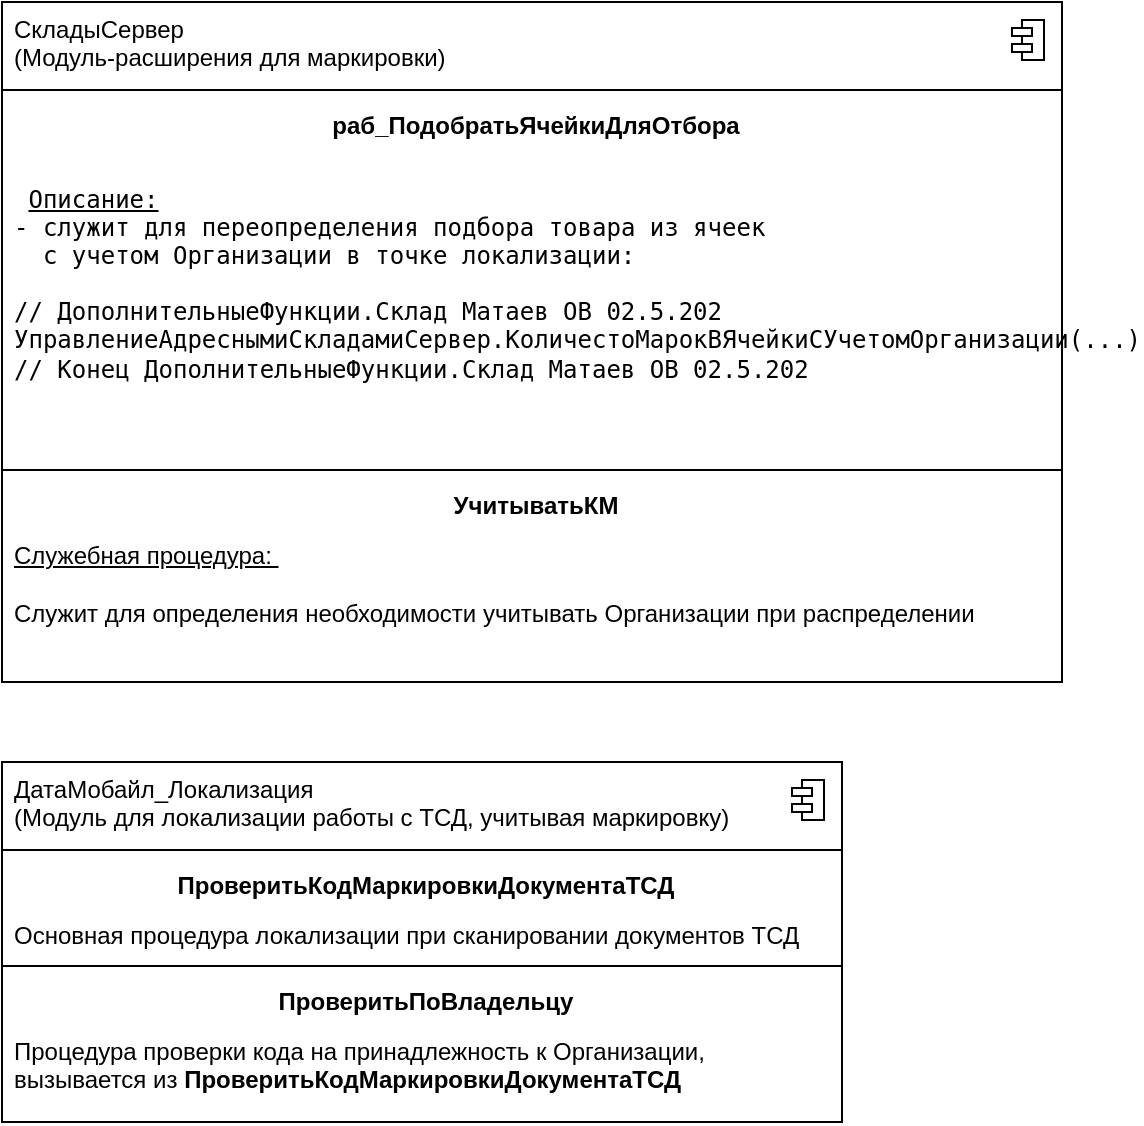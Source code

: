 <mxfile version="24.7.1" type="github">
  <diagram name="Страница — 1" id="94yq8rON1ORlZ_m-I1sI">
    <mxGraphModel dx="2200" dy="1945" grid="1" gridSize="10" guides="1" tooltips="1" connect="1" arrows="1" fold="1" page="1" pageScale="1" pageWidth="827" pageHeight="1169" math="0" shadow="0">
      <root>
        <mxCell id="0" />
        <mxCell id="1" parent="0" />
        <mxCell id="P559ENG4m1cFqqR3Orcd-9" value="" style="fontStyle=1;align=center;verticalAlign=top;childLayout=stackLayout;horizontal=1;horizontalStack=0;resizeParent=1;resizeParentMax=0;resizeLast=0;marginBottom=0;" vertex="1" parent="1">
          <mxGeometry x="-800" y="-1120" width="530" height="340" as="geometry" />
        </mxCell>
        <mxCell id="P559ENG4m1cFqqR3Orcd-10" value="&lt;span style=&quot;text-align: center;&quot;&gt;СкладыСервер&lt;/span&gt;&lt;div style=&quot;text-align: center;&quot;&gt;(Модуль-расширения для маркировки)&lt;/div&gt;" style="html=1;align=left;spacingLeft=4;verticalAlign=top;strokeColor=none;fillColor=none;whiteSpace=wrap;" vertex="1" parent="P559ENG4m1cFqqR3Orcd-9">
          <mxGeometry width="530" height="40" as="geometry" />
        </mxCell>
        <mxCell id="P559ENG4m1cFqqR3Orcd-11" value="" style="shape=module;jettyWidth=10;jettyHeight=4;" vertex="1" parent="P559ENG4m1cFqqR3Orcd-10">
          <mxGeometry x="1" width="16" height="20" relative="1" as="geometry">
            <mxPoint x="-25" y="9" as="offset" />
          </mxGeometry>
        </mxCell>
        <mxCell id="P559ENG4m1cFqqR3Orcd-12" value="" style="line;strokeWidth=1;fillColor=none;align=left;verticalAlign=middle;spacingTop=-1;spacingLeft=3;spacingRight=3;rotatable=0;labelPosition=right;points=[];portConstraint=eastwest;" vertex="1" parent="P559ENG4m1cFqqR3Orcd-9">
          <mxGeometry y="40" width="530" height="8" as="geometry" />
        </mxCell>
        <mxCell id="P559ENG4m1cFqqR3Orcd-13" value="&lt;span style=&quot;text-align: left;&quot;&gt;раб_ПодобратьЯчейкиДляОтбора&lt;/span&gt;" style="html=1;align=center;spacingLeft=4;verticalAlign=top;strokeColor=none;fillColor=none;whiteSpace=wrap;fontStyle=1" vertex="1" parent="P559ENG4m1cFqqR3Orcd-9">
          <mxGeometry y="48" width="530" height="25" as="geometry" />
        </mxCell>
        <mxCell id="P559ENG4m1cFqqR3Orcd-14" value="&lt;pre style=&quot;text-align: justify; height: 2px;&quot;&gt; &lt;u&gt;Описание:&lt;/u&gt;&amp;nbsp; &lt;/pre&gt;&lt;pre style=&quot;text-align: justify; height: 2px;&quot;&gt;- &lt;span style=&quot;background-color: initial;&quot;&gt;служит для переопределения подбора товара из ячеек&lt;/span&gt;&lt;/pre&gt;&lt;pre style=&quot;text-align: justify; height: 2px;&quot;&gt;&lt;span style=&quot;background-color: initial;&quot;&gt;  с учетом Организации в точке локализации:&lt;/span&gt;&lt;/pre&gt;&lt;pre style=&quot;text-align: justify; height: 2px;&quot;&gt;&lt;span style=&quot;background-color: initial;&quot;&gt;&lt;br&gt;&lt;/span&gt;&lt;/pre&gt;&lt;pre style=&quot;text-align: justify; height: 2px;&quot;&gt;&lt;span style=&quot;background-color: initial;&quot;&gt;// ДополнительныеФункции.Склад Матаев ОВ 02.5.202&lt;br&gt;УправлениеАдреснымиСкладамиСервер.КоличестоМарокВЯчейкиСУчетомОрганизации(...)&lt;br&gt;// Конец ДополнительныеФункции.Склад Матаев ОВ 02.5.202&lt;/span&gt;&lt;span style=&quot;background-color: initial;&quot;&gt;&lt;br&gt;&lt;/span&gt;&lt;/pre&gt;&lt;pre style=&quot;text-align: justify; height: 2px;&quot;&gt;&lt;span style=&quot;background-color: initial;&quot;&gt;&lt;br&gt;&lt;/span&gt;&lt;/pre&gt;&lt;div style=&quot;text-align: justify;&quot;&gt;&lt;br&gt;&lt;/div&gt;" style="html=1;align=left;spacingLeft=4;verticalAlign=top;strokeColor=none;fillColor=none;whiteSpace=wrap;" vertex="1" parent="P559ENG4m1cFqqR3Orcd-9">
          <mxGeometry y="73" width="530" height="157" as="geometry" />
        </mxCell>
        <mxCell id="P559ENG4m1cFqqR3Orcd-15" value="" style="line;strokeWidth=1;fillColor=none;align=left;verticalAlign=middle;spacingTop=-1;spacingLeft=3;spacingRight=3;rotatable=0;labelPosition=right;points=[];portConstraint=eastwest;" vertex="1" parent="P559ENG4m1cFqqR3Orcd-9">
          <mxGeometry y="230" width="530" height="8" as="geometry" />
        </mxCell>
        <mxCell id="P559ENG4m1cFqqR3Orcd-16" value="УчитыватьКМ" style="html=1;align=center;spacingLeft=4;verticalAlign=top;strokeColor=none;fillColor=none;whiteSpace=wrap;fontStyle=1" vertex="1" parent="P559ENG4m1cFqqR3Orcd-9">
          <mxGeometry y="238" width="530" height="25" as="geometry" />
        </mxCell>
        <mxCell id="P559ENG4m1cFqqR3Orcd-17" value="&lt;u&gt;Служебная процедура:&amp;nbsp;&lt;/u&gt;&lt;div&gt;&lt;br&gt;&lt;/div&gt;&lt;div&gt;Служит для определения необходимости учитывать Организации при распределении&lt;/div&gt;&lt;div&gt;&lt;br&gt;&lt;div&gt;&lt;br&gt;&lt;/div&gt;&lt;div&gt;&lt;br&gt;&lt;/div&gt;&lt;/div&gt;" style="html=1;align=left;spacingLeft=4;verticalAlign=top;strokeColor=none;fillColor=none;whiteSpace=wrap;" vertex="1" parent="P559ENG4m1cFqqR3Orcd-9">
          <mxGeometry y="263" width="530" height="77" as="geometry" />
        </mxCell>
        <mxCell id="P559ENG4m1cFqqR3Orcd-18" value="" style="fontStyle=1;align=center;verticalAlign=top;childLayout=stackLayout;horizontal=1;horizontalStack=0;resizeParent=1;resizeParentMax=0;resizeLast=0;marginBottom=0;" vertex="1" parent="1">
          <mxGeometry x="-800" y="-740" width="420" height="180" as="geometry" />
        </mxCell>
        <mxCell id="P559ENG4m1cFqqR3Orcd-19" value="ДатаМобайл_Локализация&lt;div&gt;(Модуль для локализации работы с ТСД, учитывая маркировку)&lt;/div&gt;" style="html=1;align=left;spacingLeft=4;verticalAlign=top;strokeColor=none;fillColor=none;whiteSpace=wrap;" vertex="1" parent="P559ENG4m1cFqqR3Orcd-18">
          <mxGeometry width="420" height="40" as="geometry" />
        </mxCell>
        <mxCell id="P559ENG4m1cFqqR3Orcd-20" value="" style="shape=module;jettyWidth=10;jettyHeight=4;" vertex="1" parent="P559ENG4m1cFqqR3Orcd-19">
          <mxGeometry x="1" width="16" height="20" relative="1" as="geometry">
            <mxPoint x="-25" y="9" as="offset" />
          </mxGeometry>
        </mxCell>
        <mxCell id="P559ENG4m1cFqqR3Orcd-21" value="" style="line;strokeWidth=1;fillColor=none;align=left;verticalAlign=middle;spacingTop=-1;spacingLeft=3;spacingRight=3;rotatable=0;labelPosition=right;points=[];portConstraint=eastwest;" vertex="1" parent="P559ENG4m1cFqqR3Orcd-18">
          <mxGeometry y="40" width="420" height="8" as="geometry" />
        </mxCell>
        <mxCell id="P559ENG4m1cFqqR3Orcd-22" value="ПроверитьКодМаркировкиДокументаТСД" style="html=1;align=center;spacingLeft=4;verticalAlign=top;strokeColor=none;fillColor=none;whiteSpace=wrap;fontStyle=1" vertex="1" parent="P559ENG4m1cFqqR3Orcd-18">
          <mxGeometry y="48" width="420" height="25" as="geometry" />
        </mxCell>
        <mxCell id="P559ENG4m1cFqqR3Orcd-23" value="Основная процедура локализации при сканировании документов ТСД" style="html=1;align=left;spacingLeft=4;verticalAlign=top;strokeColor=none;fillColor=none;whiteSpace=wrap;" vertex="1" parent="P559ENG4m1cFqqR3Orcd-18">
          <mxGeometry y="73" width="420" height="25" as="geometry" />
        </mxCell>
        <mxCell id="P559ENG4m1cFqqR3Orcd-24" value="" style="line;strokeWidth=1;fillColor=none;align=left;verticalAlign=middle;spacingTop=-1;spacingLeft=3;spacingRight=3;rotatable=0;labelPosition=right;points=[];portConstraint=eastwest;" vertex="1" parent="P559ENG4m1cFqqR3Orcd-18">
          <mxGeometry y="98" width="420" height="8" as="geometry" />
        </mxCell>
        <mxCell id="P559ENG4m1cFqqR3Orcd-25" value="ПроверитьПоВладельцу" style="html=1;align=center;spacingLeft=4;verticalAlign=top;strokeColor=none;fillColor=none;whiteSpace=wrap;fontStyle=1" vertex="1" parent="P559ENG4m1cFqqR3Orcd-18">
          <mxGeometry y="106" width="420" height="25" as="geometry" />
        </mxCell>
        <mxCell id="P559ENG4m1cFqqR3Orcd-26" value="Процедура проверки кода на принадлежность к Организации, вызывается из&amp;nbsp;&lt;span style=&quot;font-weight: 700; text-align: center;&quot;&gt;ПроверитьКодМаркировкиДокументаТСД&lt;/span&gt;&lt;div&gt;&lt;span style=&quot;font-weight: 700; text-align: center;&quot;&gt;&lt;br&gt;&lt;/span&gt;&lt;/div&gt;" style="html=1;align=left;spacingLeft=4;verticalAlign=top;strokeColor=none;fillColor=none;whiteSpace=wrap;" vertex="1" parent="P559ENG4m1cFqqR3Orcd-18">
          <mxGeometry y="131" width="420" height="49" as="geometry" />
        </mxCell>
      </root>
    </mxGraphModel>
  </diagram>
</mxfile>
